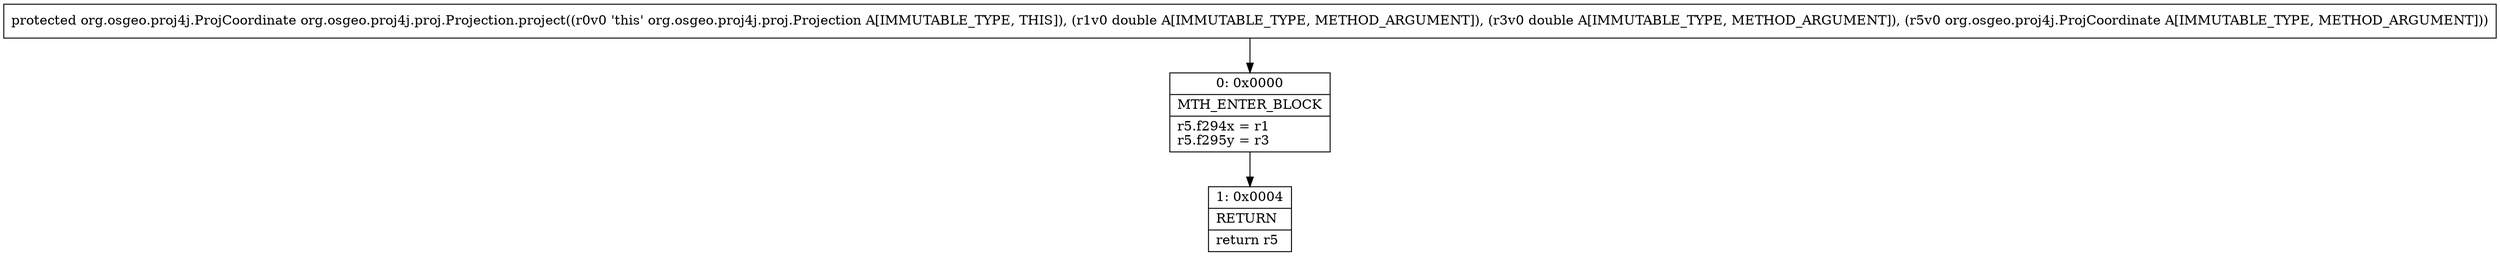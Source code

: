 digraph "CFG fororg.osgeo.proj4j.proj.Projection.project(DDLorg\/osgeo\/proj4j\/ProjCoordinate;)Lorg\/osgeo\/proj4j\/ProjCoordinate;" {
Node_0 [shape=record,label="{0\:\ 0x0000|MTH_ENTER_BLOCK\l|r5.f294x = r1\lr5.f295y = r3\l}"];
Node_1 [shape=record,label="{1\:\ 0x0004|RETURN\l|return r5\l}"];
MethodNode[shape=record,label="{protected org.osgeo.proj4j.ProjCoordinate org.osgeo.proj4j.proj.Projection.project((r0v0 'this' org.osgeo.proj4j.proj.Projection A[IMMUTABLE_TYPE, THIS]), (r1v0 double A[IMMUTABLE_TYPE, METHOD_ARGUMENT]), (r3v0 double A[IMMUTABLE_TYPE, METHOD_ARGUMENT]), (r5v0 org.osgeo.proj4j.ProjCoordinate A[IMMUTABLE_TYPE, METHOD_ARGUMENT])) }"];
MethodNode -> Node_0;
Node_0 -> Node_1;
}

